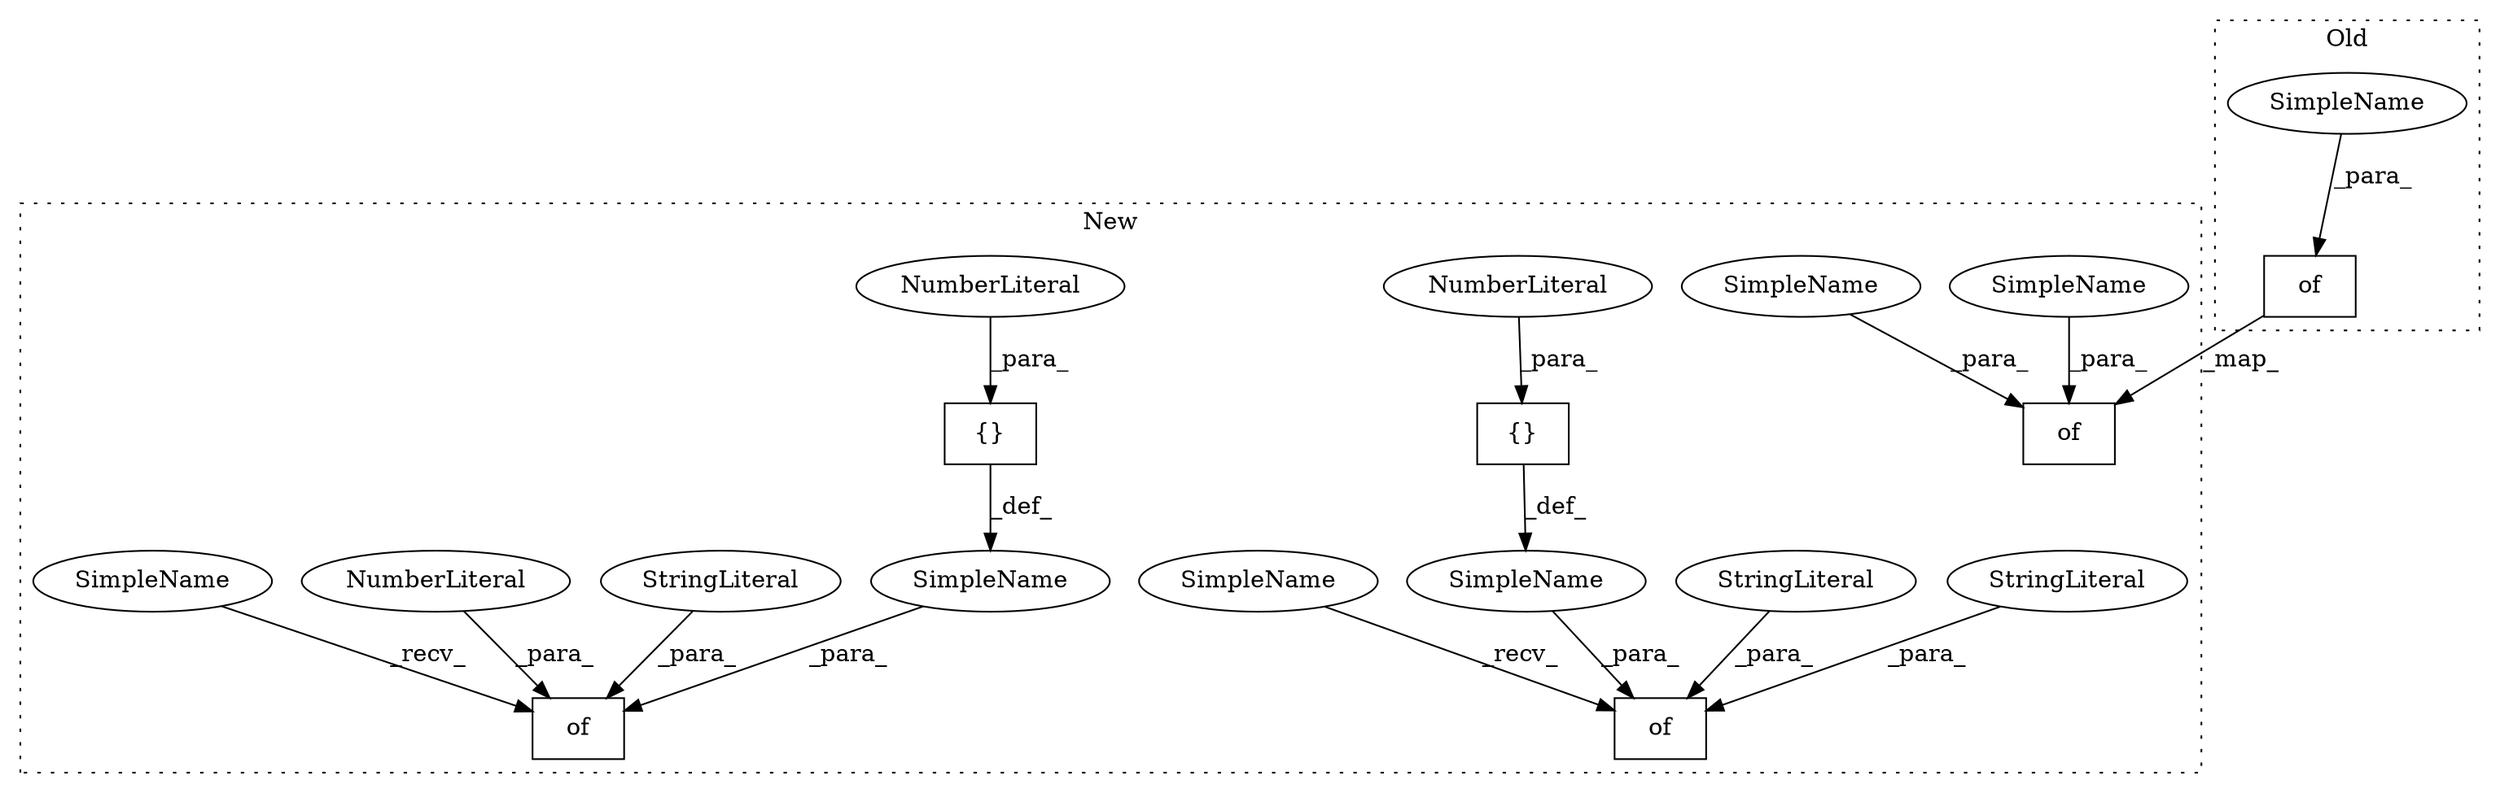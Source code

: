 digraph G {
subgraph cluster0 {
1 [label="of" a="32" s="3364,3453" l="3,1" shape="box"];
16 [label="SimpleName" a="42" s="" l="" shape="ellipse"];
label = "Old";
style="dotted";
}
subgraph cluster1 {
2 [label="of" a="32" s="3386,3447" l="3,1" shape="box"];
3 [label="of" a="32" s="3562,3642" l="3,1" shape="box"];
4 [label="StringLiteral" a="45" s="3606" l="10" shape="ellipse"];
5 [label="StringLiteral" a="45" s="3565" l="4" shape="ellipse"];
6 [label="SimpleName" a="42" s="" l="" shape="ellipse"];
7 [label="SimpleName" a="42" s="" l="" shape="ellipse"];
8 [label="SimpleName" a="42" s="" l="" shape="ellipse"];
9 [label="{}" a="4" s="3628,3641" l="1,1" shape="box"];
10 [label="of" a="32" s="3822,3885" l="3,1" shape="box"];
11 [label="NumberLiteral" a="34" s="3882" l="3" shape="ellipse"];
12 [label="NumberLiteral" a="34" s="3637" l="4" shape="ellipse"];
13 [label="{}" a="4" s="3853,3868" l="1,1" shape="box"];
14 [label="NumberLiteral" a="34" s="3865" l="3" shape="ellipse"];
15 [label="SimpleName" a="42" s="" l="" shape="ellipse"];
17 [label="StringLiteral" a="45" s="3825" l="4" shape="ellipse"];
18 [label="SimpleName" a="42" s="3558" l="3" shape="ellipse"];
19 [label="SimpleName" a="42" s="3818" l="3" shape="ellipse"];
label = "New";
style="dotted";
}
1 -> 2 [label="_map_"];
4 -> 3 [label="_para_"];
5 -> 3 [label="_para_"];
6 -> 2 [label="_para_"];
7 -> 2 [label="_para_"];
8 -> 3 [label="_para_"];
9 -> 8 [label="_def_"];
11 -> 10 [label="_para_"];
12 -> 9 [label="_para_"];
13 -> 15 [label="_def_"];
14 -> 13 [label="_para_"];
15 -> 10 [label="_para_"];
16 -> 1 [label="_para_"];
17 -> 10 [label="_para_"];
18 -> 3 [label="_recv_"];
19 -> 10 [label="_recv_"];
}